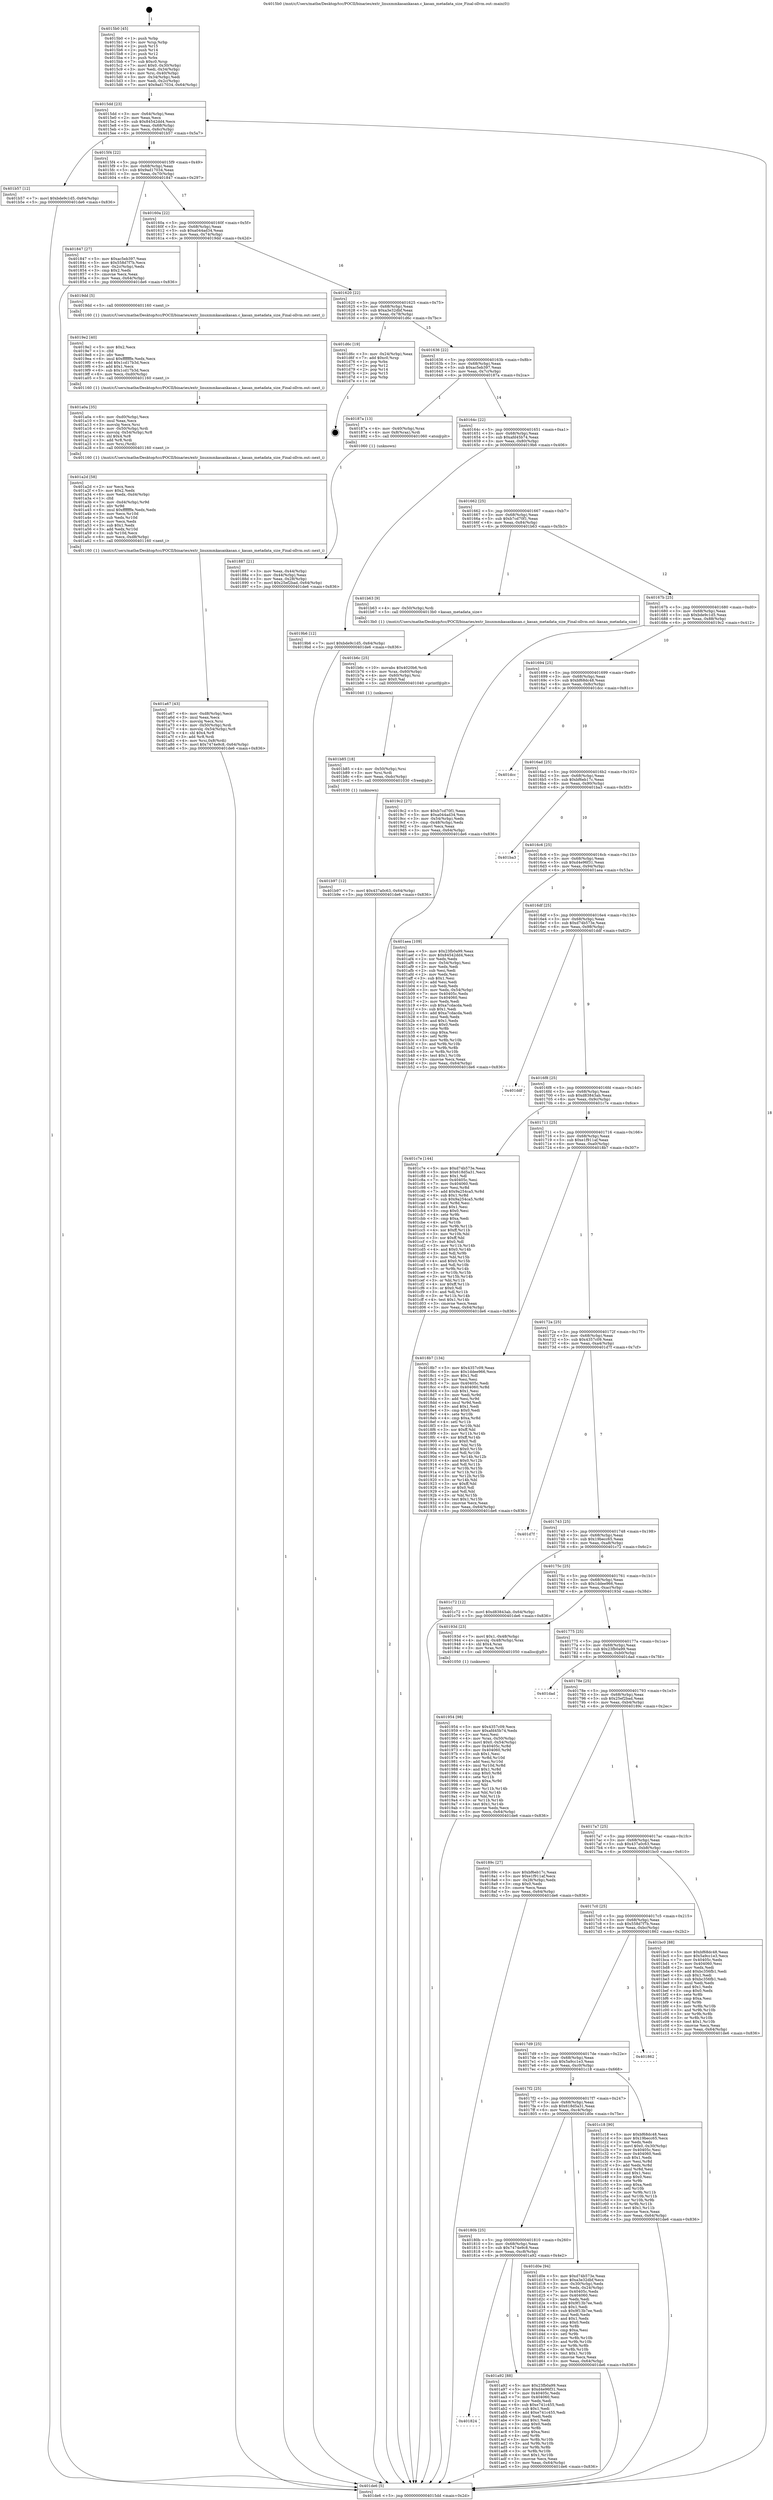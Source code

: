digraph "0x4015b0" {
  label = "0x4015b0 (/mnt/c/Users/mathe/Desktop/tcc/POCII/binaries/extr_linuxmmkasankasan.c_kasan_metadata_size_Final-ollvm.out::main(0))"
  labelloc = "t"
  node[shape=record]

  Entry [label="",width=0.3,height=0.3,shape=circle,fillcolor=black,style=filled]
  "0x4015dd" [label="{
     0x4015dd [23]\l
     | [instrs]\l
     &nbsp;&nbsp;0x4015dd \<+3\>: mov -0x64(%rbp),%eax\l
     &nbsp;&nbsp;0x4015e0 \<+2\>: mov %eax,%ecx\l
     &nbsp;&nbsp;0x4015e2 \<+6\>: sub $0x84542dd4,%ecx\l
     &nbsp;&nbsp;0x4015e8 \<+3\>: mov %eax,-0x68(%rbp)\l
     &nbsp;&nbsp;0x4015eb \<+3\>: mov %ecx,-0x6c(%rbp)\l
     &nbsp;&nbsp;0x4015ee \<+6\>: je 0000000000401b57 \<main+0x5a7\>\l
  }"]
  "0x401b57" [label="{
     0x401b57 [12]\l
     | [instrs]\l
     &nbsp;&nbsp;0x401b57 \<+7\>: movl $0xbde9c1d5,-0x64(%rbp)\l
     &nbsp;&nbsp;0x401b5e \<+5\>: jmp 0000000000401de6 \<main+0x836\>\l
  }"]
  "0x4015f4" [label="{
     0x4015f4 [22]\l
     | [instrs]\l
     &nbsp;&nbsp;0x4015f4 \<+5\>: jmp 00000000004015f9 \<main+0x49\>\l
     &nbsp;&nbsp;0x4015f9 \<+3\>: mov -0x68(%rbp),%eax\l
     &nbsp;&nbsp;0x4015fc \<+5\>: sub $0x9ad17034,%eax\l
     &nbsp;&nbsp;0x401601 \<+3\>: mov %eax,-0x70(%rbp)\l
     &nbsp;&nbsp;0x401604 \<+6\>: je 0000000000401847 \<main+0x297\>\l
  }"]
  Exit [label="",width=0.3,height=0.3,shape=circle,fillcolor=black,style=filled,peripheries=2]
  "0x401847" [label="{
     0x401847 [27]\l
     | [instrs]\l
     &nbsp;&nbsp;0x401847 \<+5\>: mov $0xac5eb397,%eax\l
     &nbsp;&nbsp;0x40184c \<+5\>: mov $0x558d7f7b,%ecx\l
     &nbsp;&nbsp;0x401851 \<+3\>: mov -0x2c(%rbp),%edx\l
     &nbsp;&nbsp;0x401854 \<+3\>: cmp $0x2,%edx\l
     &nbsp;&nbsp;0x401857 \<+3\>: cmovne %ecx,%eax\l
     &nbsp;&nbsp;0x40185a \<+3\>: mov %eax,-0x64(%rbp)\l
     &nbsp;&nbsp;0x40185d \<+5\>: jmp 0000000000401de6 \<main+0x836\>\l
  }"]
  "0x40160a" [label="{
     0x40160a [22]\l
     | [instrs]\l
     &nbsp;&nbsp;0x40160a \<+5\>: jmp 000000000040160f \<main+0x5f\>\l
     &nbsp;&nbsp;0x40160f \<+3\>: mov -0x68(%rbp),%eax\l
     &nbsp;&nbsp;0x401612 \<+5\>: sub $0xa044ad34,%eax\l
     &nbsp;&nbsp;0x401617 \<+3\>: mov %eax,-0x74(%rbp)\l
     &nbsp;&nbsp;0x40161a \<+6\>: je 00000000004019dd \<main+0x42d\>\l
  }"]
  "0x401de6" [label="{
     0x401de6 [5]\l
     | [instrs]\l
     &nbsp;&nbsp;0x401de6 \<+5\>: jmp 00000000004015dd \<main+0x2d\>\l
  }"]
  "0x4015b0" [label="{
     0x4015b0 [45]\l
     | [instrs]\l
     &nbsp;&nbsp;0x4015b0 \<+1\>: push %rbp\l
     &nbsp;&nbsp;0x4015b1 \<+3\>: mov %rsp,%rbp\l
     &nbsp;&nbsp;0x4015b4 \<+2\>: push %r15\l
     &nbsp;&nbsp;0x4015b6 \<+2\>: push %r14\l
     &nbsp;&nbsp;0x4015b8 \<+2\>: push %r12\l
     &nbsp;&nbsp;0x4015ba \<+1\>: push %rbx\l
     &nbsp;&nbsp;0x4015bb \<+7\>: sub $0xc0,%rsp\l
     &nbsp;&nbsp;0x4015c2 \<+7\>: movl $0x0,-0x30(%rbp)\l
     &nbsp;&nbsp;0x4015c9 \<+3\>: mov %edi,-0x34(%rbp)\l
     &nbsp;&nbsp;0x4015cc \<+4\>: mov %rsi,-0x40(%rbp)\l
     &nbsp;&nbsp;0x4015d0 \<+3\>: mov -0x34(%rbp),%edi\l
     &nbsp;&nbsp;0x4015d3 \<+3\>: mov %edi,-0x2c(%rbp)\l
     &nbsp;&nbsp;0x4015d6 \<+7\>: movl $0x9ad17034,-0x64(%rbp)\l
  }"]
  "0x401b97" [label="{
     0x401b97 [12]\l
     | [instrs]\l
     &nbsp;&nbsp;0x401b97 \<+7\>: movl $0x437a0c63,-0x64(%rbp)\l
     &nbsp;&nbsp;0x401b9e \<+5\>: jmp 0000000000401de6 \<main+0x836\>\l
  }"]
  "0x4019dd" [label="{
     0x4019dd [5]\l
     | [instrs]\l
     &nbsp;&nbsp;0x4019dd \<+5\>: call 0000000000401160 \<next_i\>\l
     | [calls]\l
     &nbsp;&nbsp;0x401160 \{1\} (/mnt/c/Users/mathe/Desktop/tcc/POCII/binaries/extr_linuxmmkasankasan.c_kasan_metadata_size_Final-ollvm.out::next_i)\l
  }"]
  "0x401620" [label="{
     0x401620 [22]\l
     | [instrs]\l
     &nbsp;&nbsp;0x401620 \<+5\>: jmp 0000000000401625 \<main+0x75\>\l
     &nbsp;&nbsp;0x401625 \<+3\>: mov -0x68(%rbp),%eax\l
     &nbsp;&nbsp;0x401628 \<+5\>: sub $0xa3e32dbf,%eax\l
     &nbsp;&nbsp;0x40162d \<+3\>: mov %eax,-0x78(%rbp)\l
     &nbsp;&nbsp;0x401630 \<+6\>: je 0000000000401d6c \<main+0x7bc\>\l
  }"]
  "0x401b85" [label="{
     0x401b85 [18]\l
     | [instrs]\l
     &nbsp;&nbsp;0x401b85 \<+4\>: mov -0x50(%rbp),%rsi\l
     &nbsp;&nbsp;0x401b89 \<+3\>: mov %rsi,%rdi\l
     &nbsp;&nbsp;0x401b8c \<+6\>: mov %eax,-0xdc(%rbp)\l
     &nbsp;&nbsp;0x401b92 \<+5\>: call 0000000000401030 \<free@plt\>\l
     | [calls]\l
     &nbsp;&nbsp;0x401030 \{1\} (unknown)\l
  }"]
  "0x401d6c" [label="{
     0x401d6c [19]\l
     | [instrs]\l
     &nbsp;&nbsp;0x401d6c \<+3\>: mov -0x24(%rbp),%eax\l
     &nbsp;&nbsp;0x401d6f \<+7\>: add $0xc0,%rsp\l
     &nbsp;&nbsp;0x401d76 \<+1\>: pop %rbx\l
     &nbsp;&nbsp;0x401d77 \<+2\>: pop %r12\l
     &nbsp;&nbsp;0x401d79 \<+2\>: pop %r14\l
     &nbsp;&nbsp;0x401d7b \<+2\>: pop %r15\l
     &nbsp;&nbsp;0x401d7d \<+1\>: pop %rbp\l
     &nbsp;&nbsp;0x401d7e \<+1\>: ret\l
  }"]
  "0x401636" [label="{
     0x401636 [22]\l
     | [instrs]\l
     &nbsp;&nbsp;0x401636 \<+5\>: jmp 000000000040163b \<main+0x8b\>\l
     &nbsp;&nbsp;0x40163b \<+3\>: mov -0x68(%rbp),%eax\l
     &nbsp;&nbsp;0x40163e \<+5\>: sub $0xac5eb397,%eax\l
     &nbsp;&nbsp;0x401643 \<+3\>: mov %eax,-0x7c(%rbp)\l
     &nbsp;&nbsp;0x401646 \<+6\>: je 000000000040187a \<main+0x2ca\>\l
  }"]
  "0x401b6c" [label="{
     0x401b6c [25]\l
     | [instrs]\l
     &nbsp;&nbsp;0x401b6c \<+10\>: movabs $0x4020b6,%rdi\l
     &nbsp;&nbsp;0x401b76 \<+4\>: mov %rax,-0x60(%rbp)\l
     &nbsp;&nbsp;0x401b7a \<+4\>: mov -0x60(%rbp),%rsi\l
     &nbsp;&nbsp;0x401b7e \<+2\>: mov $0x0,%al\l
     &nbsp;&nbsp;0x401b80 \<+5\>: call 0000000000401040 \<printf@plt\>\l
     | [calls]\l
     &nbsp;&nbsp;0x401040 \{1\} (unknown)\l
  }"]
  "0x40187a" [label="{
     0x40187a [13]\l
     | [instrs]\l
     &nbsp;&nbsp;0x40187a \<+4\>: mov -0x40(%rbp),%rax\l
     &nbsp;&nbsp;0x40187e \<+4\>: mov 0x8(%rax),%rdi\l
     &nbsp;&nbsp;0x401882 \<+5\>: call 0000000000401060 \<atoi@plt\>\l
     | [calls]\l
     &nbsp;&nbsp;0x401060 \{1\} (unknown)\l
  }"]
  "0x40164c" [label="{
     0x40164c [22]\l
     | [instrs]\l
     &nbsp;&nbsp;0x40164c \<+5\>: jmp 0000000000401651 \<main+0xa1\>\l
     &nbsp;&nbsp;0x401651 \<+3\>: mov -0x68(%rbp),%eax\l
     &nbsp;&nbsp;0x401654 \<+5\>: sub $0xafd45b74,%eax\l
     &nbsp;&nbsp;0x401659 \<+3\>: mov %eax,-0x80(%rbp)\l
     &nbsp;&nbsp;0x40165c \<+6\>: je 00000000004019b6 \<main+0x406\>\l
  }"]
  "0x401887" [label="{
     0x401887 [21]\l
     | [instrs]\l
     &nbsp;&nbsp;0x401887 \<+3\>: mov %eax,-0x44(%rbp)\l
     &nbsp;&nbsp;0x40188a \<+3\>: mov -0x44(%rbp),%eax\l
     &nbsp;&nbsp;0x40188d \<+3\>: mov %eax,-0x28(%rbp)\l
     &nbsp;&nbsp;0x401890 \<+7\>: movl $0x25ef2bad,-0x64(%rbp)\l
     &nbsp;&nbsp;0x401897 \<+5\>: jmp 0000000000401de6 \<main+0x836\>\l
  }"]
  "0x401824" [label="{
     0x401824\l
  }", style=dashed]
  "0x4019b6" [label="{
     0x4019b6 [12]\l
     | [instrs]\l
     &nbsp;&nbsp;0x4019b6 \<+7\>: movl $0xbde9c1d5,-0x64(%rbp)\l
     &nbsp;&nbsp;0x4019bd \<+5\>: jmp 0000000000401de6 \<main+0x836\>\l
  }"]
  "0x401662" [label="{
     0x401662 [25]\l
     | [instrs]\l
     &nbsp;&nbsp;0x401662 \<+5\>: jmp 0000000000401667 \<main+0xb7\>\l
     &nbsp;&nbsp;0x401667 \<+3\>: mov -0x68(%rbp),%eax\l
     &nbsp;&nbsp;0x40166a \<+5\>: sub $0xb7cd70f1,%eax\l
     &nbsp;&nbsp;0x40166f \<+6\>: mov %eax,-0x84(%rbp)\l
     &nbsp;&nbsp;0x401675 \<+6\>: je 0000000000401b63 \<main+0x5b3\>\l
  }"]
  "0x401a92" [label="{
     0x401a92 [88]\l
     | [instrs]\l
     &nbsp;&nbsp;0x401a92 \<+5\>: mov $0x23fb0a99,%eax\l
     &nbsp;&nbsp;0x401a97 \<+5\>: mov $0xd4e96f31,%ecx\l
     &nbsp;&nbsp;0x401a9c \<+7\>: mov 0x40405c,%edx\l
     &nbsp;&nbsp;0x401aa3 \<+7\>: mov 0x404060,%esi\l
     &nbsp;&nbsp;0x401aaa \<+2\>: mov %edx,%edi\l
     &nbsp;&nbsp;0x401aac \<+6\>: sub $0xe741c455,%edi\l
     &nbsp;&nbsp;0x401ab2 \<+3\>: sub $0x1,%edi\l
     &nbsp;&nbsp;0x401ab5 \<+6\>: add $0xe741c455,%edi\l
     &nbsp;&nbsp;0x401abb \<+3\>: imul %edi,%edx\l
     &nbsp;&nbsp;0x401abe \<+3\>: and $0x1,%edx\l
     &nbsp;&nbsp;0x401ac1 \<+3\>: cmp $0x0,%edx\l
     &nbsp;&nbsp;0x401ac4 \<+4\>: sete %r8b\l
     &nbsp;&nbsp;0x401ac8 \<+3\>: cmp $0xa,%esi\l
     &nbsp;&nbsp;0x401acb \<+4\>: setl %r9b\l
     &nbsp;&nbsp;0x401acf \<+3\>: mov %r8b,%r10b\l
     &nbsp;&nbsp;0x401ad2 \<+3\>: and %r9b,%r10b\l
     &nbsp;&nbsp;0x401ad5 \<+3\>: xor %r9b,%r8b\l
     &nbsp;&nbsp;0x401ad8 \<+3\>: or %r8b,%r10b\l
     &nbsp;&nbsp;0x401adb \<+4\>: test $0x1,%r10b\l
     &nbsp;&nbsp;0x401adf \<+3\>: cmovne %ecx,%eax\l
     &nbsp;&nbsp;0x401ae2 \<+3\>: mov %eax,-0x64(%rbp)\l
     &nbsp;&nbsp;0x401ae5 \<+5\>: jmp 0000000000401de6 \<main+0x836\>\l
  }"]
  "0x401b63" [label="{
     0x401b63 [9]\l
     | [instrs]\l
     &nbsp;&nbsp;0x401b63 \<+4\>: mov -0x50(%rbp),%rdi\l
     &nbsp;&nbsp;0x401b67 \<+5\>: call 00000000004013b0 \<kasan_metadata_size\>\l
     | [calls]\l
     &nbsp;&nbsp;0x4013b0 \{1\} (/mnt/c/Users/mathe/Desktop/tcc/POCII/binaries/extr_linuxmmkasankasan.c_kasan_metadata_size_Final-ollvm.out::kasan_metadata_size)\l
  }"]
  "0x40167b" [label="{
     0x40167b [25]\l
     | [instrs]\l
     &nbsp;&nbsp;0x40167b \<+5\>: jmp 0000000000401680 \<main+0xd0\>\l
     &nbsp;&nbsp;0x401680 \<+3\>: mov -0x68(%rbp),%eax\l
     &nbsp;&nbsp;0x401683 \<+5\>: sub $0xbde9c1d5,%eax\l
     &nbsp;&nbsp;0x401688 \<+6\>: mov %eax,-0x88(%rbp)\l
     &nbsp;&nbsp;0x40168e \<+6\>: je 00000000004019c2 \<main+0x412\>\l
  }"]
  "0x40180b" [label="{
     0x40180b [25]\l
     | [instrs]\l
     &nbsp;&nbsp;0x40180b \<+5\>: jmp 0000000000401810 \<main+0x260\>\l
     &nbsp;&nbsp;0x401810 \<+3\>: mov -0x68(%rbp),%eax\l
     &nbsp;&nbsp;0x401813 \<+5\>: sub $0x7474e9c8,%eax\l
     &nbsp;&nbsp;0x401818 \<+6\>: mov %eax,-0xc8(%rbp)\l
     &nbsp;&nbsp;0x40181e \<+6\>: je 0000000000401a92 \<main+0x4e2\>\l
  }"]
  "0x4019c2" [label="{
     0x4019c2 [27]\l
     | [instrs]\l
     &nbsp;&nbsp;0x4019c2 \<+5\>: mov $0xb7cd70f1,%eax\l
     &nbsp;&nbsp;0x4019c7 \<+5\>: mov $0xa044ad34,%ecx\l
     &nbsp;&nbsp;0x4019cc \<+3\>: mov -0x54(%rbp),%edx\l
     &nbsp;&nbsp;0x4019cf \<+3\>: cmp -0x48(%rbp),%edx\l
     &nbsp;&nbsp;0x4019d2 \<+3\>: cmovl %ecx,%eax\l
     &nbsp;&nbsp;0x4019d5 \<+3\>: mov %eax,-0x64(%rbp)\l
     &nbsp;&nbsp;0x4019d8 \<+5\>: jmp 0000000000401de6 \<main+0x836\>\l
  }"]
  "0x401694" [label="{
     0x401694 [25]\l
     | [instrs]\l
     &nbsp;&nbsp;0x401694 \<+5\>: jmp 0000000000401699 \<main+0xe9\>\l
     &nbsp;&nbsp;0x401699 \<+3\>: mov -0x68(%rbp),%eax\l
     &nbsp;&nbsp;0x40169c \<+5\>: sub $0xbf68dc48,%eax\l
     &nbsp;&nbsp;0x4016a1 \<+6\>: mov %eax,-0x8c(%rbp)\l
     &nbsp;&nbsp;0x4016a7 \<+6\>: je 0000000000401dcc \<main+0x81c\>\l
  }"]
  "0x401d0e" [label="{
     0x401d0e [94]\l
     | [instrs]\l
     &nbsp;&nbsp;0x401d0e \<+5\>: mov $0xd74b573e,%eax\l
     &nbsp;&nbsp;0x401d13 \<+5\>: mov $0xa3e32dbf,%ecx\l
     &nbsp;&nbsp;0x401d18 \<+3\>: mov -0x30(%rbp),%edx\l
     &nbsp;&nbsp;0x401d1b \<+3\>: mov %edx,-0x24(%rbp)\l
     &nbsp;&nbsp;0x401d1e \<+7\>: mov 0x40405c,%edx\l
     &nbsp;&nbsp;0x401d25 \<+7\>: mov 0x404060,%esi\l
     &nbsp;&nbsp;0x401d2c \<+2\>: mov %edx,%edi\l
     &nbsp;&nbsp;0x401d2e \<+6\>: add $0x9f13b7ee,%edi\l
     &nbsp;&nbsp;0x401d34 \<+3\>: sub $0x1,%edi\l
     &nbsp;&nbsp;0x401d37 \<+6\>: sub $0x9f13b7ee,%edi\l
     &nbsp;&nbsp;0x401d3d \<+3\>: imul %edi,%edx\l
     &nbsp;&nbsp;0x401d40 \<+3\>: and $0x1,%edx\l
     &nbsp;&nbsp;0x401d43 \<+3\>: cmp $0x0,%edx\l
     &nbsp;&nbsp;0x401d46 \<+4\>: sete %r8b\l
     &nbsp;&nbsp;0x401d4a \<+3\>: cmp $0xa,%esi\l
     &nbsp;&nbsp;0x401d4d \<+4\>: setl %r9b\l
     &nbsp;&nbsp;0x401d51 \<+3\>: mov %r8b,%r10b\l
     &nbsp;&nbsp;0x401d54 \<+3\>: and %r9b,%r10b\l
     &nbsp;&nbsp;0x401d57 \<+3\>: xor %r9b,%r8b\l
     &nbsp;&nbsp;0x401d5a \<+3\>: or %r8b,%r10b\l
     &nbsp;&nbsp;0x401d5d \<+4\>: test $0x1,%r10b\l
     &nbsp;&nbsp;0x401d61 \<+3\>: cmovne %ecx,%eax\l
     &nbsp;&nbsp;0x401d64 \<+3\>: mov %eax,-0x64(%rbp)\l
     &nbsp;&nbsp;0x401d67 \<+5\>: jmp 0000000000401de6 \<main+0x836\>\l
  }"]
  "0x401dcc" [label="{
     0x401dcc\l
  }", style=dashed]
  "0x4016ad" [label="{
     0x4016ad [25]\l
     | [instrs]\l
     &nbsp;&nbsp;0x4016ad \<+5\>: jmp 00000000004016b2 \<main+0x102\>\l
     &nbsp;&nbsp;0x4016b2 \<+3\>: mov -0x68(%rbp),%eax\l
     &nbsp;&nbsp;0x4016b5 \<+5\>: sub $0xbf6eb17c,%eax\l
     &nbsp;&nbsp;0x4016ba \<+6\>: mov %eax,-0x90(%rbp)\l
     &nbsp;&nbsp;0x4016c0 \<+6\>: je 0000000000401ba3 \<main+0x5f3\>\l
  }"]
  "0x4017f2" [label="{
     0x4017f2 [25]\l
     | [instrs]\l
     &nbsp;&nbsp;0x4017f2 \<+5\>: jmp 00000000004017f7 \<main+0x247\>\l
     &nbsp;&nbsp;0x4017f7 \<+3\>: mov -0x68(%rbp),%eax\l
     &nbsp;&nbsp;0x4017fa \<+5\>: sub $0x618d5a31,%eax\l
     &nbsp;&nbsp;0x4017ff \<+6\>: mov %eax,-0xc4(%rbp)\l
     &nbsp;&nbsp;0x401805 \<+6\>: je 0000000000401d0e \<main+0x75e\>\l
  }"]
  "0x401ba3" [label="{
     0x401ba3\l
  }", style=dashed]
  "0x4016c6" [label="{
     0x4016c6 [25]\l
     | [instrs]\l
     &nbsp;&nbsp;0x4016c6 \<+5\>: jmp 00000000004016cb \<main+0x11b\>\l
     &nbsp;&nbsp;0x4016cb \<+3\>: mov -0x68(%rbp),%eax\l
     &nbsp;&nbsp;0x4016ce \<+5\>: sub $0xd4e96f31,%eax\l
     &nbsp;&nbsp;0x4016d3 \<+6\>: mov %eax,-0x94(%rbp)\l
     &nbsp;&nbsp;0x4016d9 \<+6\>: je 0000000000401aea \<main+0x53a\>\l
  }"]
  "0x401c18" [label="{
     0x401c18 [90]\l
     | [instrs]\l
     &nbsp;&nbsp;0x401c18 \<+5\>: mov $0xbf68dc48,%eax\l
     &nbsp;&nbsp;0x401c1d \<+5\>: mov $0x19becc65,%ecx\l
     &nbsp;&nbsp;0x401c22 \<+2\>: xor %edx,%edx\l
     &nbsp;&nbsp;0x401c24 \<+7\>: movl $0x0,-0x30(%rbp)\l
     &nbsp;&nbsp;0x401c2b \<+7\>: mov 0x40405c,%esi\l
     &nbsp;&nbsp;0x401c32 \<+7\>: mov 0x404060,%edi\l
     &nbsp;&nbsp;0x401c39 \<+3\>: sub $0x1,%edx\l
     &nbsp;&nbsp;0x401c3c \<+3\>: mov %esi,%r8d\l
     &nbsp;&nbsp;0x401c3f \<+3\>: add %edx,%r8d\l
     &nbsp;&nbsp;0x401c42 \<+4\>: imul %r8d,%esi\l
     &nbsp;&nbsp;0x401c46 \<+3\>: and $0x1,%esi\l
     &nbsp;&nbsp;0x401c49 \<+3\>: cmp $0x0,%esi\l
     &nbsp;&nbsp;0x401c4c \<+4\>: sete %r9b\l
     &nbsp;&nbsp;0x401c50 \<+3\>: cmp $0xa,%edi\l
     &nbsp;&nbsp;0x401c53 \<+4\>: setl %r10b\l
     &nbsp;&nbsp;0x401c57 \<+3\>: mov %r9b,%r11b\l
     &nbsp;&nbsp;0x401c5a \<+3\>: and %r10b,%r11b\l
     &nbsp;&nbsp;0x401c5d \<+3\>: xor %r10b,%r9b\l
     &nbsp;&nbsp;0x401c60 \<+3\>: or %r9b,%r11b\l
     &nbsp;&nbsp;0x401c63 \<+4\>: test $0x1,%r11b\l
     &nbsp;&nbsp;0x401c67 \<+3\>: cmovne %ecx,%eax\l
     &nbsp;&nbsp;0x401c6a \<+3\>: mov %eax,-0x64(%rbp)\l
     &nbsp;&nbsp;0x401c6d \<+5\>: jmp 0000000000401de6 \<main+0x836\>\l
  }"]
  "0x401aea" [label="{
     0x401aea [109]\l
     | [instrs]\l
     &nbsp;&nbsp;0x401aea \<+5\>: mov $0x23fb0a99,%eax\l
     &nbsp;&nbsp;0x401aef \<+5\>: mov $0x84542dd4,%ecx\l
     &nbsp;&nbsp;0x401af4 \<+2\>: xor %edx,%edx\l
     &nbsp;&nbsp;0x401af6 \<+3\>: mov -0x54(%rbp),%esi\l
     &nbsp;&nbsp;0x401af9 \<+2\>: mov %edx,%edi\l
     &nbsp;&nbsp;0x401afb \<+2\>: sub %esi,%edi\l
     &nbsp;&nbsp;0x401afd \<+2\>: mov %edx,%esi\l
     &nbsp;&nbsp;0x401aff \<+3\>: sub $0x1,%esi\l
     &nbsp;&nbsp;0x401b02 \<+2\>: add %esi,%edi\l
     &nbsp;&nbsp;0x401b04 \<+2\>: sub %edi,%edx\l
     &nbsp;&nbsp;0x401b06 \<+3\>: mov %edx,-0x54(%rbp)\l
     &nbsp;&nbsp;0x401b09 \<+7\>: mov 0x40405c,%edx\l
     &nbsp;&nbsp;0x401b10 \<+7\>: mov 0x404060,%esi\l
     &nbsp;&nbsp;0x401b17 \<+2\>: mov %edx,%edi\l
     &nbsp;&nbsp;0x401b19 \<+6\>: sub $0xa7cdacda,%edi\l
     &nbsp;&nbsp;0x401b1f \<+3\>: sub $0x1,%edi\l
     &nbsp;&nbsp;0x401b22 \<+6\>: add $0xa7cdacda,%edi\l
     &nbsp;&nbsp;0x401b28 \<+3\>: imul %edi,%edx\l
     &nbsp;&nbsp;0x401b2b \<+3\>: and $0x1,%edx\l
     &nbsp;&nbsp;0x401b2e \<+3\>: cmp $0x0,%edx\l
     &nbsp;&nbsp;0x401b31 \<+4\>: sete %r8b\l
     &nbsp;&nbsp;0x401b35 \<+3\>: cmp $0xa,%esi\l
     &nbsp;&nbsp;0x401b38 \<+4\>: setl %r9b\l
     &nbsp;&nbsp;0x401b3c \<+3\>: mov %r8b,%r10b\l
     &nbsp;&nbsp;0x401b3f \<+3\>: and %r9b,%r10b\l
     &nbsp;&nbsp;0x401b42 \<+3\>: xor %r9b,%r8b\l
     &nbsp;&nbsp;0x401b45 \<+3\>: or %r8b,%r10b\l
     &nbsp;&nbsp;0x401b48 \<+4\>: test $0x1,%r10b\l
     &nbsp;&nbsp;0x401b4c \<+3\>: cmovne %ecx,%eax\l
     &nbsp;&nbsp;0x401b4f \<+3\>: mov %eax,-0x64(%rbp)\l
     &nbsp;&nbsp;0x401b52 \<+5\>: jmp 0000000000401de6 \<main+0x836\>\l
  }"]
  "0x4016df" [label="{
     0x4016df [25]\l
     | [instrs]\l
     &nbsp;&nbsp;0x4016df \<+5\>: jmp 00000000004016e4 \<main+0x134\>\l
     &nbsp;&nbsp;0x4016e4 \<+3\>: mov -0x68(%rbp),%eax\l
     &nbsp;&nbsp;0x4016e7 \<+5\>: sub $0xd74b573e,%eax\l
     &nbsp;&nbsp;0x4016ec \<+6\>: mov %eax,-0x98(%rbp)\l
     &nbsp;&nbsp;0x4016f2 \<+6\>: je 0000000000401ddf \<main+0x82f\>\l
  }"]
  "0x4017d9" [label="{
     0x4017d9 [25]\l
     | [instrs]\l
     &nbsp;&nbsp;0x4017d9 \<+5\>: jmp 00000000004017de \<main+0x22e\>\l
     &nbsp;&nbsp;0x4017de \<+3\>: mov -0x68(%rbp),%eax\l
     &nbsp;&nbsp;0x4017e1 \<+5\>: sub $0x5a9cc1e3,%eax\l
     &nbsp;&nbsp;0x4017e6 \<+6\>: mov %eax,-0xc0(%rbp)\l
     &nbsp;&nbsp;0x4017ec \<+6\>: je 0000000000401c18 \<main+0x668\>\l
  }"]
  "0x401ddf" [label="{
     0x401ddf\l
  }", style=dashed]
  "0x4016f8" [label="{
     0x4016f8 [25]\l
     | [instrs]\l
     &nbsp;&nbsp;0x4016f8 \<+5\>: jmp 00000000004016fd \<main+0x14d\>\l
     &nbsp;&nbsp;0x4016fd \<+3\>: mov -0x68(%rbp),%eax\l
     &nbsp;&nbsp;0x401700 \<+5\>: sub $0xd83843ab,%eax\l
     &nbsp;&nbsp;0x401705 \<+6\>: mov %eax,-0x9c(%rbp)\l
     &nbsp;&nbsp;0x40170b \<+6\>: je 0000000000401c7e \<main+0x6ce\>\l
  }"]
  "0x401862" [label="{
     0x401862\l
  }", style=dashed]
  "0x401c7e" [label="{
     0x401c7e [144]\l
     | [instrs]\l
     &nbsp;&nbsp;0x401c7e \<+5\>: mov $0xd74b573e,%eax\l
     &nbsp;&nbsp;0x401c83 \<+5\>: mov $0x618d5a31,%ecx\l
     &nbsp;&nbsp;0x401c88 \<+2\>: mov $0x1,%dl\l
     &nbsp;&nbsp;0x401c8a \<+7\>: mov 0x40405c,%esi\l
     &nbsp;&nbsp;0x401c91 \<+7\>: mov 0x404060,%edi\l
     &nbsp;&nbsp;0x401c98 \<+3\>: mov %esi,%r8d\l
     &nbsp;&nbsp;0x401c9b \<+7\>: add $0x9a254ca5,%r8d\l
     &nbsp;&nbsp;0x401ca2 \<+4\>: sub $0x1,%r8d\l
     &nbsp;&nbsp;0x401ca6 \<+7\>: sub $0x9a254ca5,%r8d\l
     &nbsp;&nbsp;0x401cad \<+4\>: imul %r8d,%esi\l
     &nbsp;&nbsp;0x401cb1 \<+3\>: and $0x1,%esi\l
     &nbsp;&nbsp;0x401cb4 \<+3\>: cmp $0x0,%esi\l
     &nbsp;&nbsp;0x401cb7 \<+4\>: sete %r9b\l
     &nbsp;&nbsp;0x401cbb \<+3\>: cmp $0xa,%edi\l
     &nbsp;&nbsp;0x401cbe \<+4\>: setl %r10b\l
     &nbsp;&nbsp;0x401cc2 \<+3\>: mov %r9b,%r11b\l
     &nbsp;&nbsp;0x401cc5 \<+4\>: xor $0xff,%r11b\l
     &nbsp;&nbsp;0x401cc9 \<+3\>: mov %r10b,%bl\l
     &nbsp;&nbsp;0x401ccc \<+3\>: xor $0xff,%bl\l
     &nbsp;&nbsp;0x401ccf \<+3\>: xor $0x0,%dl\l
     &nbsp;&nbsp;0x401cd2 \<+3\>: mov %r11b,%r14b\l
     &nbsp;&nbsp;0x401cd5 \<+4\>: and $0x0,%r14b\l
     &nbsp;&nbsp;0x401cd9 \<+3\>: and %dl,%r9b\l
     &nbsp;&nbsp;0x401cdc \<+3\>: mov %bl,%r15b\l
     &nbsp;&nbsp;0x401cdf \<+4\>: and $0x0,%r15b\l
     &nbsp;&nbsp;0x401ce3 \<+3\>: and %dl,%r10b\l
     &nbsp;&nbsp;0x401ce6 \<+3\>: or %r9b,%r14b\l
     &nbsp;&nbsp;0x401ce9 \<+3\>: or %r10b,%r15b\l
     &nbsp;&nbsp;0x401cec \<+3\>: xor %r15b,%r14b\l
     &nbsp;&nbsp;0x401cef \<+3\>: or %bl,%r11b\l
     &nbsp;&nbsp;0x401cf2 \<+4\>: xor $0xff,%r11b\l
     &nbsp;&nbsp;0x401cf6 \<+3\>: or $0x0,%dl\l
     &nbsp;&nbsp;0x401cf9 \<+3\>: and %dl,%r11b\l
     &nbsp;&nbsp;0x401cfc \<+3\>: or %r11b,%r14b\l
     &nbsp;&nbsp;0x401cff \<+4\>: test $0x1,%r14b\l
     &nbsp;&nbsp;0x401d03 \<+3\>: cmovne %ecx,%eax\l
     &nbsp;&nbsp;0x401d06 \<+3\>: mov %eax,-0x64(%rbp)\l
     &nbsp;&nbsp;0x401d09 \<+5\>: jmp 0000000000401de6 \<main+0x836\>\l
  }"]
  "0x401711" [label="{
     0x401711 [25]\l
     | [instrs]\l
     &nbsp;&nbsp;0x401711 \<+5\>: jmp 0000000000401716 \<main+0x166\>\l
     &nbsp;&nbsp;0x401716 \<+3\>: mov -0x68(%rbp),%eax\l
     &nbsp;&nbsp;0x401719 \<+5\>: sub $0xe1f911af,%eax\l
     &nbsp;&nbsp;0x40171e \<+6\>: mov %eax,-0xa0(%rbp)\l
     &nbsp;&nbsp;0x401724 \<+6\>: je 00000000004018b7 \<main+0x307\>\l
  }"]
  "0x4017c0" [label="{
     0x4017c0 [25]\l
     | [instrs]\l
     &nbsp;&nbsp;0x4017c0 \<+5\>: jmp 00000000004017c5 \<main+0x215\>\l
     &nbsp;&nbsp;0x4017c5 \<+3\>: mov -0x68(%rbp),%eax\l
     &nbsp;&nbsp;0x4017c8 \<+5\>: sub $0x558d7f7b,%eax\l
     &nbsp;&nbsp;0x4017cd \<+6\>: mov %eax,-0xbc(%rbp)\l
     &nbsp;&nbsp;0x4017d3 \<+6\>: je 0000000000401862 \<main+0x2b2\>\l
  }"]
  "0x4018b7" [label="{
     0x4018b7 [134]\l
     | [instrs]\l
     &nbsp;&nbsp;0x4018b7 \<+5\>: mov $0x4357c09,%eax\l
     &nbsp;&nbsp;0x4018bc \<+5\>: mov $0x1ddee966,%ecx\l
     &nbsp;&nbsp;0x4018c1 \<+2\>: mov $0x1,%dl\l
     &nbsp;&nbsp;0x4018c3 \<+2\>: xor %esi,%esi\l
     &nbsp;&nbsp;0x4018c5 \<+7\>: mov 0x40405c,%edi\l
     &nbsp;&nbsp;0x4018cc \<+8\>: mov 0x404060,%r8d\l
     &nbsp;&nbsp;0x4018d4 \<+3\>: sub $0x1,%esi\l
     &nbsp;&nbsp;0x4018d7 \<+3\>: mov %edi,%r9d\l
     &nbsp;&nbsp;0x4018da \<+3\>: add %esi,%r9d\l
     &nbsp;&nbsp;0x4018dd \<+4\>: imul %r9d,%edi\l
     &nbsp;&nbsp;0x4018e1 \<+3\>: and $0x1,%edi\l
     &nbsp;&nbsp;0x4018e4 \<+3\>: cmp $0x0,%edi\l
     &nbsp;&nbsp;0x4018e7 \<+4\>: sete %r10b\l
     &nbsp;&nbsp;0x4018eb \<+4\>: cmp $0xa,%r8d\l
     &nbsp;&nbsp;0x4018ef \<+4\>: setl %r11b\l
     &nbsp;&nbsp;0x4018f3 \<+3\>: mov %r10b,%bl\l
     &nbsp;&nbsp;0x4018f6 \<+3\>: xor $0xff,%bl\l
     &nbsp;&nbsp;0x4018f9 \<+3\>: mov %r11b,%r14b\l
     &nbsp;&nbsp;0x4018fc \<+4\>: xor $0xff,%r14b\l
     &nbsp;&nbsp;0x401900 \<+3\>: xor $0x0,%dl\l
     &nbsp;&nbsp;0x401903 \<+3\>: mov %bl,%r15b\l
     &nbsp;&nbsp;0x401906 \<+4\>: and $0x0,%r15b\l
     &nbsp;&nbsp;0x40190a \<+3\>: and %dl,%r10b\l
     &nbsp;&nbsp;0x40190d \<+3\>: mov %r14b,%r12b\l
     &nbsp;&nbsp;0x401910 \<+4\>: and $0x0,%r12b\l
     &nbsp;&nbsp;0x401914 \<+3\>: and %dl,%r11b\l
     &nbsp;&nbsp;0x401917 \<+3\>: or %r10b,%r15b\l
     &nbsp;&nbsp;0x40191a \<+3\>: or %r11b,%r12b\l
     &nbsp;&nbsp;0x40191d \<+3\>: xor %r12b,%r15b\l
     &nbsp;&nbsp;0x401920 \<+3\>: or %r14b,%bl\l
     &nbsp;&nbsp;0x401923 \<+3\>: xor $0xff,%bl\l
     &nbsp;&nbsp;0x401926 \<+3\>: or $0x0,%dl\l
     &nbsp;&nbsp;0x401929 \<+2\>: and %dl,%bl\l
     &nbsp;&nbsp;0x40192b \<+3\>: or %bl,%r15b\l
     &nbsp;&nbsp;0x40192e \<+4\>: test $0x1,%r15b\l
     &nbsp;&nbsp;0x401932 \<+3\>: cmovne %ecx,%eax\l
     &nbsp;&nbsp;0x401935 \<+3\>: mov %eax,-0x64(%rbp)\l
     &nbsp;&nbsp;0x401938 \<+5\>: jmp 0000000000401de6 \<main+0x836\>\l
  }"]
  "0x40172a" [label="{
     0x40172a [25]\l
     | [instrs]\l
     &nbsp;&nbsp;0x40172a \<+5\>: jmp 000000000040172f \<main+0x17f\>\l
     &nbsp;&nbsp;0x40172f \<+3\>: mov -0x68(%rbp),%eax\l
     &nbsp;&nbsp;0x401732 \<+5\>: sub $0x4357c09,%eax\l
     &nbsp;&nbsp;0x401737 \<+6\>: mov %eax,-0xa4(%rbp)\l
     &nbsp;&nbsp;0x40173d \<+6\>: je 0000000000401d7f \<main+0x7cf\>\l
  }"]
  "0x401bc0" [label="{
     0x401bc0 [88]\l
     | [instrs]\l
     &nbsp;&nbsp;0x401bc0 \<+5\>: mov $0xbf68dc48,%eax\l
     &nbsp;&nbsp;0x401bc5 \<+5\>: mov $0x5a9cc1e3,%ecx\l
     &nbsp;&nbsp;0x401bca \<+7\>: mov 0x40405c,%edx\l
     &nbsp;&nbsp;0x401bd1 \<+7\>: mov 0x404060,%esi\l
     &nbsp;&nbsp;0x401bd8 \<+2\>: mov %edx,%edi\l
     &nbsp;&nbsp;0x401bda \<+6\>: add $0xbc356fb1,%edi\l
     &nbsp;&nbsp;0x401be0 \<+3\>: sub $0x1,%edi\l
     &nbsp;&nbsp;0x401be3 \<+6\>: sub $0xbc356fb1,%edi\l
     &nbsp;&nbsp;0x401be9 \<+3\>: imul %edi,%edx\l
     &nbsp;&nbsp;0x401bec \<+3\>: and $0x1,%edx\l
     &nbsp;&nbsp;0x401bef \<+3\>: cmp $0x0,%edx\l
     &nbsp;&nbsp;0x401bf2 \<+4\>: sete %r8b\l
     &nbsp;&nbsp;0x401bf6 \<+3\>: cmp $0xa,%esi\l
     &nbsp;&nbsp;0x401bf9 \<+4\>: setl %r9b\l
     &nbsp;&nbsp;0x401bfd \<+3\>: mov %r8b,%r10b\l
     &nbsp;&nbsp;0x401c00 \<+3\>: and %r9b,%r10b\l
     &nbsp;&nbsp;0x401c03 \<+3\>: xor %r9b,%r8b\l
     &nbsp;&nbsp;0x401c06 \<+3\>: or %r8b,%r10b\l
     &nbsp;&nbsp;0x401c09 \<+4\>: test $0x1,%r10b\l
     &nbsp;&nbsp;0x401c0d \<+3\>: cmovne %ecx,%eax\l
     &nbsp;&nbsp;0x401c10 \<+3\>: mov %eax,-0x64(%rbp)\l
     &nbsp;&nbsp;0x401c13 \<+5\>: jmp 0000000000401de6 \<main+0x836\>\l
  }"]
  "0x401d7f" [label="{
     0x401d7f\l
  }", style=dashed]
  "0x401743" [label="{
     0x401743 [25]\l
     | [instrs]\l
     &nbsp;&nbsp;0x401743 \<+5\>: jmp 0000000000401748 \<main+0x198\>\l
     &nbsp;&nbsp;0x401748 \<+3\>: mov -0x68(%rbp),%eax\l
     &nbsp;&nbsp;0x40174b \<+5\>: sub $0x19becc65,%eax\l
     &nbsp;&nbsp;0x401750 \<+6\>: mov %eax,-0xa8(%rbp)\l
     &nbsp;&nbsp;0x401756 \<+6\>: je 0000000000401c72 \<main+0x6c2\>\l
  }"]
  "0x401a67" [label="{
     0x401a67 [43]\l
     | [instrs]\l
     &nbsp;&nbsp;0x401a67 \<+6\>: mov -0xd8(%rbp),%ecx\l
     &nbsp;&nbsp;0x401a6d \<+3\>: imul %eax,%ecx\l
     &nbsp;&nbsp;0x401a70 \<+3\>: movslq %ecx,%rsi\l
     &nbsp;&nbsp;0x401a73 \<+4\>: mov -0x50(%rbp),%rdi\l
     &nbsp;&nbsp;0x401a77 \<+4\>: movslq -0x54(%rbp),%r8\l
     &nbsp;&nbsp;0x401a7b \<+4\>: shl $0x4,%r8\l
     &nbsp;&nbsp;0x401a7f \<+3\>: add %r8,%rdi\l
     &nbsp;&nbsp;0x401a82 \<+4\>: mov %rsi,0x8(%rdi)\l
     &nbsp;&nbsp;0x401a86 \<+7\>: movl $0x7474e9c8,-0x64(%rbp)\l
     &nbsp;&nbsp;0x401a8d \<+5\>: jmp 0000000000401de6 \<main+0x836\>\l
  }"]
  "0x401c72" [label="{
     0x401c72 [12]\l
     | [instrs]\l
     &nbsp;&nbsp;0x401c72 \<+7\>: movl $0xd83843ab,-0x64(%rbp)\l
     &nbsp;&nbsp;0x401c79 \<+5\>: jmp 0000000000401de6 \<main+0x836\>\l
  }"]
  "0x40175c" [label="{
     0x40175c [25]\l
     | [instrs]\l
     &nbsp;&nbsp;0x40175c \<+5\>: jmp 0000000000401761 \<main+0x1b1\>\l
     &nbsp;&nbsp;0x401761 \<+3\>: mov -0x68(%rbp),%eax\l
     &nbsp;&nbsp;0x401764 \<+5\>: sub $0x1ddee966,%eax\l
     &nbsp;&nbsp;0x401769 \<+6\>: mov %eax,-0xac(%rbp)\l
     &nbsp;&nbsp;0x40176f \<+6\>: je 000000000040193d \<main+0x38d\>\l
  }"]
  "0x401a2d" [label="{
     0x401a2d [58]\l
     | [instrs]\l
     &nbsp;&nbsp;0x401a2d \<+2\>: xor %ecx,%ecx\l
     &nbsp;&nbsp;0x401a2f \<+5\>: mov $0x2,%edx\l
     &nbsp;&nbsp;0x401a34 \<+6\>: mov %edx,-0xd4(%rbp)\l
     &nbsp;&nbsp;0x401a3a \<+1\>: cltd\l
     &nbsp;&nbsp;0x401a3b \<+7\>: mov -0xd4(%rbp),%r9d\l
     &nbsp;&nbsp;0x401a42 \<+3\>: idiv %r9d\l
     &nbsp;&nbsp;0x401a45 \<+6\>: imul $0xfffffffe,%edx,%edx\l
     &nbsp;&nbsp;0x401a4b \<+3\>: mov %ecx,%r10d\l
     &nbsp;&nbsp;0x401a4e \<+3\>: sub %edx,%r10d\l
     &nbsp;&nbsp;0x401a51 \<+2\>: mov %ecx,%edx\l
     &nbsp;&nbsp;0x401a53 \<+3\>: sub $0x1,%edx\l
     &nbsp;&nbsp;0x401a56 \<+3\>: add %edx,%r10d\l
     &nbsp;&nbsp;0x401a59 \<+3\>: sub %r10d,%ecx\l
     &nbsp;&nbsp;0x401a5c \<+6\>: mov %ecx,-0xd8(%rbp)\l
     &nbsp;&nbsp;0x401a62 \<+5\>: call 0000000000401160 \<next_i\>\l
     | [calls]\l
     &nbsp;&nbsp;0x401160 \{1\} (/mnt/c/Users/mathe/Desktop/tcc/POCII/binaries/extr_linuxmmkasankasan.c_kasan_metadata_size_Final-ollvm.out::next_i)\l
  }"]
  "0x40193d" [label="{
     0x40193d [23]\l
     | [instrs]\l
     &nbsp;&nbsp;0x40193d \<+7\>: movl $0x1,-0x48(%rbp)\l
     &nbsp;&nbsp;0x401944 \<+4\>: movslq -0x48(%rbp),%rax\l
     &nbsp;&nbsp;0x401948 \<+4\>: shl $0x4,%rax\l
     &nbsp;&nbsp;0x40194c \<+3\>: mov %rax,%rdi\l
     &nbsp;&nbsp;0x40194f \<+5\>: call 0000000000401050 \<malloc@plt\>\l
     | [calls]\l
     &nbsp;&nbsp;0x401050 \{1\} (unknown)\l
  }"]
  "0x401775" [label="{
     0x401775 [25]\l
     | [instrs]\l
     &nbsp;&nbsp;0x401775 \<+5\>: jmp 000000000040177a \<main+0x1ca\>\l
     &nbsp;&nbsp;0x40177a \<+3\>: mov -0x68(%rbp),%eax\l
     &nbsp;&nbsp;0x40177d \<+5\>: sub $0x23fb0a99,%eax\l
     &nbsp;&nbsp;0x401782 \<+6\>: mov %eax,-0xb0(%rbp)\l
     &nbsp;&nbsp;0x401788 \<+6\>: je 0000000000401dad \<main+0x7fd\>\l
  }"]
  "0x401a0a" [label="{
     0x401a0a [35]\l
     | [instrs]\l
     &nbsp;&nbsp;0x401a0a \<+6\>: mov -0xd0(%rbp),%ecx\l
     &nbsp;&nbsp;0x401a10 \<+3\>: imul %eax,%ecx\l
     &nbsp;&nbsp;0x401a13 \<+3\>: movslq %ecx,%rsi\l
     &nbsp;&nbsp;0x401a16 \<+4\>: mov -0x50(%rbp),%rdi\l
     &nbsp;&nbsp;0x401a1a \<+4\>: movslq -0x54(%rbp),%r8\l
     &nbsp;&nbsp;0x401a1e \<+4\>: shl $0x4,%r8\l
     &nbsp;&nbsp;0x401a22 \<+3\>: add %r8,%rdi\l
     &nbsp;&nbsp;0x401a25 \<+3\>: mov %rsi,(%rdi)\l
     &nbsp;&nbsp;0x401a28 \<+5\>: call 0000000000401160 \<next_i\>\l
     | [calls]\l
     &nbsp;&nbsp;0x401160 \{1\} (/mnt/c/Users/mathe/Desktop/tcc/POCII/binaries/extr_linuxmmkasankasan.c_kasan_metadata_size_Final-ollvm.out::next_i)\l
  }"]
  "0x401dad" [label="{
     0x401dad\l
  }", style=dashed]
  "0x40178e" [label="{
     0x40178e [25]\l
     | [instrs]\l
     &nbsp;&nbsp;0x40178e \<+5\>: jmp 0000000000401793 \<main+0x1e3\>\l
     &nbsp;&nbsp;0x401793 \<+3\>: mov -0x68(%rbp),%eax\l
     &nbsp;&nbsp;0x401796 \<+5\>: sub $0x25ef2bad,%eax\l
     &nbsp;&nbsp;0x40179b \<+6\>: mov %eax,-0xb4(%rbp)\l
     &nbsp;&nbsp;0x4017a1 \<+6\>: je 000000000040189c \<main+0x2ec\>\l
  }"]
  "0x4019e2" [label="{
     0x4019e2 [40]\l
     | [instrs]\l
     &nbsp;&nbsp;0x4019e2 \<+5\>: mov $0x2,%ecx\l
     &nbsp;&nbsp;0x4019e7 \<+1\>: cltd\l
     &nbsp;&nbsp;0x4019e8 \<+2\>: idiv %ecx\l
     &nbsp;&nbsp;0x4019ea \<+6\>: imul $0xfffffffe,%edx,%ecx\l
     &nbsp;&nbsp;0x4019f0 \<+6\>: add $0x1cd17b3d,%ecx\l
     &nbsp;&nbsp;0x4019f6 \<+3\>: add $0x1,%ecx\l
     &nbsp;&nbsp;0x4019f9 \<+6\>: sub $0x1cd17b3d,%ecx\l
     &nbsp;&nbsp;0x4019ff \<+6\>: mov %ecx,-0xd0(%rbp)\l
     &nbsp;&nbsp;0x401a05 \<+5\>: call 0000000000401160 \<next_i\>\l
     | [calls]\l
     &nbsp;&nbsp;0x401160 \{1\} (/mnt/c/Users/mathe/Desktop/tcc/POCII/binaries/extr_linuxmmkasankasan.c_kasan_metadata_size_Final-ollvm.out::next_i)\l
  }"]
  "0x40189c" [label="{
     0x40189c [27]\l
     | [instrs]\l
     &nbsp;&nbsp;0x40189c \<+5\>: mov $0xbf6eb17c,%eax\l
     &nbsp;&nbsp;0x4018a1 \<+5\>: mov $0xe1f911af,%ecx\l
     &nbsp;&nbsp;0x4018a6 \<+3\>: mov -0x28(%rbp),%edx\l
     &nbsp;&nbsp;0x4018a9 \<+3\>: cmp $0x0,%edx\l
     &nbsp;&nbsp;0x4018ac \<+3\>: cmove %ecx,%eax\l
     &nbsp;&nbsp;0x4018af \<+3\>: mov %eax,-0x64(%rbp)\l
     &nbsp;&nbsp;0x4018b2 \<+5\>: jmp 0000000000401de6 \<main+0x836\>\l
  }"]
  "0x4017a7" [label="{
     0x4017a7 [25]\l
     | [instrs]\l
     &nbsp;&nbsp;0x4017a7 \<+5\>: jmp 00000000004017ac \<main+0x1fc\>\l
     &nbsp;&nbsp;0x4017ac \<+3\>: mov -0x68(%rbp),%eax\l
     &nbsp;&nbsp;0x4017af \<+5\>: sub $0x437a0c63,%eax\l
     &nbsp;&nbsp;0x4017b4 \<+6\>: mov %eax,-0xb8(%rbp)\l
     &nbsp;&nbsp;0x4017ba \<+6\>: je 0000000000401bc0 \<main+0x610\>\l
  }"]
  "0x401954" [label="{
     0x401954 [98]\l
     | [instrs]\l
     &nbsp;&nbsp;0x401954 \<+5\>: mov $0x4357c09,%ecx\l
     &nbsp;&nbsp;0x401959 \<+5\>: mov $0xafd45b74,%edx\l
     &nbsp;&nbsp;0x40195e \<+2\>: xor %esi,%esi\l
     &nbsp;&nbsp;0x401960 \<+4\>: mov %rax,-0x50(%rbp)\l
     &nbsp;&nbsp;0x401964 \<+7\>: movl $0x0,-0x54(%rbp)\l
     &nbsp;&nbsp;0x40196b \<+8\>: mov 0x40405c,%r8d\l
     &nbsp;&nbsp;0x401973 \<+8\>: mov 0x404060,%r9d\l
     &nbsp;&nbsp;0x40197b \<+3\>: sub $0x1,%esi\l
     &nbsp;&nbsp;0x40197e \<+3\>: mov %r8d,%r10d\l
     &nbsp;&nbsp;0x401981 \<+3\>: add %esi,%r10d\l
     &nbsp;&nbsp;0x401984 \<+4\>: imul %r10d,%r8d\l
     &nbsp;&nbsp;0x401988 \<+4\>: and $0x1,%r8d\l
     &nbsp;&nbsp;0x40198c \<+4\>: cmp $0x0,%r8d\l
     &nbsp;&nbsp;0x401990 \<+4\>: sete %r11b\l
     &nbsp;&nbsp;0x401994 \<+4\>: cmp $0xa,%r9d\l
     &nbsp;&nbsp;0x401998 \<+3\>: setl %bl\l
     &nbsp;&nbsp;0x40199b \<+3\>: mov %r11b,%r14b\l
     &nbsp;&nbsp;0x40199e \<+3\>: and %bl,%r14b\l
     &nbsp;&nbsp;0x4019a1 \<+3\>: xor %bl,%r11b\l
     &nbsp;&nbsp;0x4019a4 \<+3\>: or %r11b,%r14b\l
     &nbsp;&nbsp;0x4019a7 \<+4\>: test $0x1,%r14b\l
     &nbsp;&nbsp;0x4019ab \<+3\>: cmovne %edx,%ecx\l
     &nbsp;&nbsp;0x4019ae \<+3\>: mov %ecx,-0x64(%rbp)\l
     &nbsp;&nbsp;0x4019b1 \<+5\>: jmp 0000000000401de6 \<main+0x836\>\l
  }"]
  Entry -> "0x4015b0" [label=" 1"]
  "0x4015dd" -> "0x401b57" [label=" 1"]
  "0x4015dd" -> "0x4015f4" [label=" 18"]
  "0x401d6c" -> Exit [label=" 1"]
  "0x4015f4" -> "0x401847" [label=" 1"]
  "0x4015f4" -> "0x40160a" [label=" 17"]
  "0x401847" -> "0x401de6" [label=" 1"]
  "0x4015b0" -> "0x4015dd" [label=" 1"]
  "0x401de6" -> "0x4015dd" [label=" 18"]
  "0x401d0e" -> "0x401de6" [label=" 1"]
  "0x40160a" -> "0x4019dd" [label=" 1"]
  "0x40160a" -> "0x401620" [label=" 16"]
  "0x401c7e" -> "0x401de6" [label=" 1"]
  "0x401620" -> "0x401d6c" [label=" 1"]
  "0x401620" -> "0x401636" [label=" 15"]
  "0x401c72" -> "0x401de6" [label=" 1"]
  "0x401636" -> "0x40187a" [label=" 1"]
  "0x401636" -> "0x40164c" [label=" 14"]
  "0x40187a" -> "0x401887" [label=" 1"]
  "0x401887" -> "0x401de6" [label=" 1"]
  "0x401c18" -> "0x401de6" [label=" 1"]
  "0x40164c" -> "0x4019b6" [label=" 1"]
  "0x40164c" -> "0x401662" [label=" 13"]
  "0x401bc0" -> "0x401de6" [label=" 1"]
  "0x401662" -> "0x401b63" [label=" 1"]
  "0x401662" -> "0x40167b" [label=" 12"]
  "0x401b97" -> "0x401de6" [label=" 1"]
  "0x40167b" -> "0x4019c2" [label=" 2"]
  "0x40167b" -> "0x401694" [label=" 10"]
  "0x401b6c" -> "0x401b85" [label=" 1"]
  "0x401694" -> "0x401dcc" [label=" 0"]
  "0x401694" -> "0x4016ad" [label=" 10"]
  "0x401b63" -> "0x401b6c" [label=" 1"]
  "0x4016ad" -> "0x401ba3" [label=" 0"]
  "0x4016ad" -> "0x4016c6" [label=" 10"]
  "0x401aea" -> "0x401de6" [label=" 1"]
  "0x4016c6" -> "0x401aea" [label=" 1"]
  "0x4016c6" -> "0x4016df" [label=" 9"]
  "0x401a92" -> "0x401de6" [label=" 1"]
  "0x4016df" -> "0x401ddf" [label=" 0"]
  "0x4016df" -> "0x4016f8" [label=" 9"]
  "0x40180b" -> "0x401a92" [label=" 1"]
  "0x4016f8" -> "0x401c7e" [label=" 1"]
  "0x4016f8" -> "0x401711" [label=" 8"]
  "0x401b85" -> "0x401b97" [label=" 1"]
  "0x401711" -> "0x4018b7" [label=" 1"]
  "0x401711" -> "0x40172a" [label=" 7"]
  "0x4017f2" -> "0x401d0e" [label=" 1"]
  "0x40172a" -> "0x401d7f" [label=" 0"]
  "0x40172a" -> "0x401743" [label=" 7"]
  "0x401b57" -> "0x401de6" [label=" 1"]
  "0x401743" -> "0x401c72" [label=" 1"]
  "0x401743" -> "0x40175c" [label=" 6"]
  "0x4017d9" -> "0x401c18" [label=" 1"]
  "0x40175c" -> "0x40193d" [label=" 1"]
  "0x40175c" -> "0x401775" [label=" 5"]
  "0x40180b" -> "0x401824" [label=" 0"]
  "0x401775" -> "0x401dad" [label=" 0"]
  "0x401775" -> "0x40178e" [label=" 5"]
  "0x4017c0" -> "0x4017d9" [label=" 3"]
  "0x40178e" -> "0x40189c" [label=" 1"]
  "0x40178e" -> "0x4017a7" [label=" 4"]
  "0x40189c" -> "0x401de6" [label=" 1"]
  "0x4018b7" -> "0x401de6" [label=" 1"]
  "0x40193d" -> "0x401954" [label=" 1"]
  "0x401954" -> "0x401de6" [label=" 1"]
  "0x4019b6" -> "0x401de6" [label=" 1"]
  "0x4019c2" -> "0x401de6" [label=" 2"]
  "0x4019dd" -> "0x4019e2" [label=" 1"]
  "0x4019e2" -> "0x401a0a" [label=" 1"]
  "0x401a0a" -> "0x401a2d" [label=" 1"]
  "0x401a2d" -> "0x401a67" [label=" 1"]
  "0x401a67" -> "0x401de6" [label=" 1"]
  "0x4017d9" -> "0x4017f2" [label=" 2"]
  "0x4017a7" -> "0x401bc0" [label=" 1"]
  "0x4017a7" -> "0x4017c0" [label=" 3"]
  "0x4017f2" -> "0x40180b" [label=" 1"]
  "0x4017c0" -> "0x401862" [label=" 0"]
}
